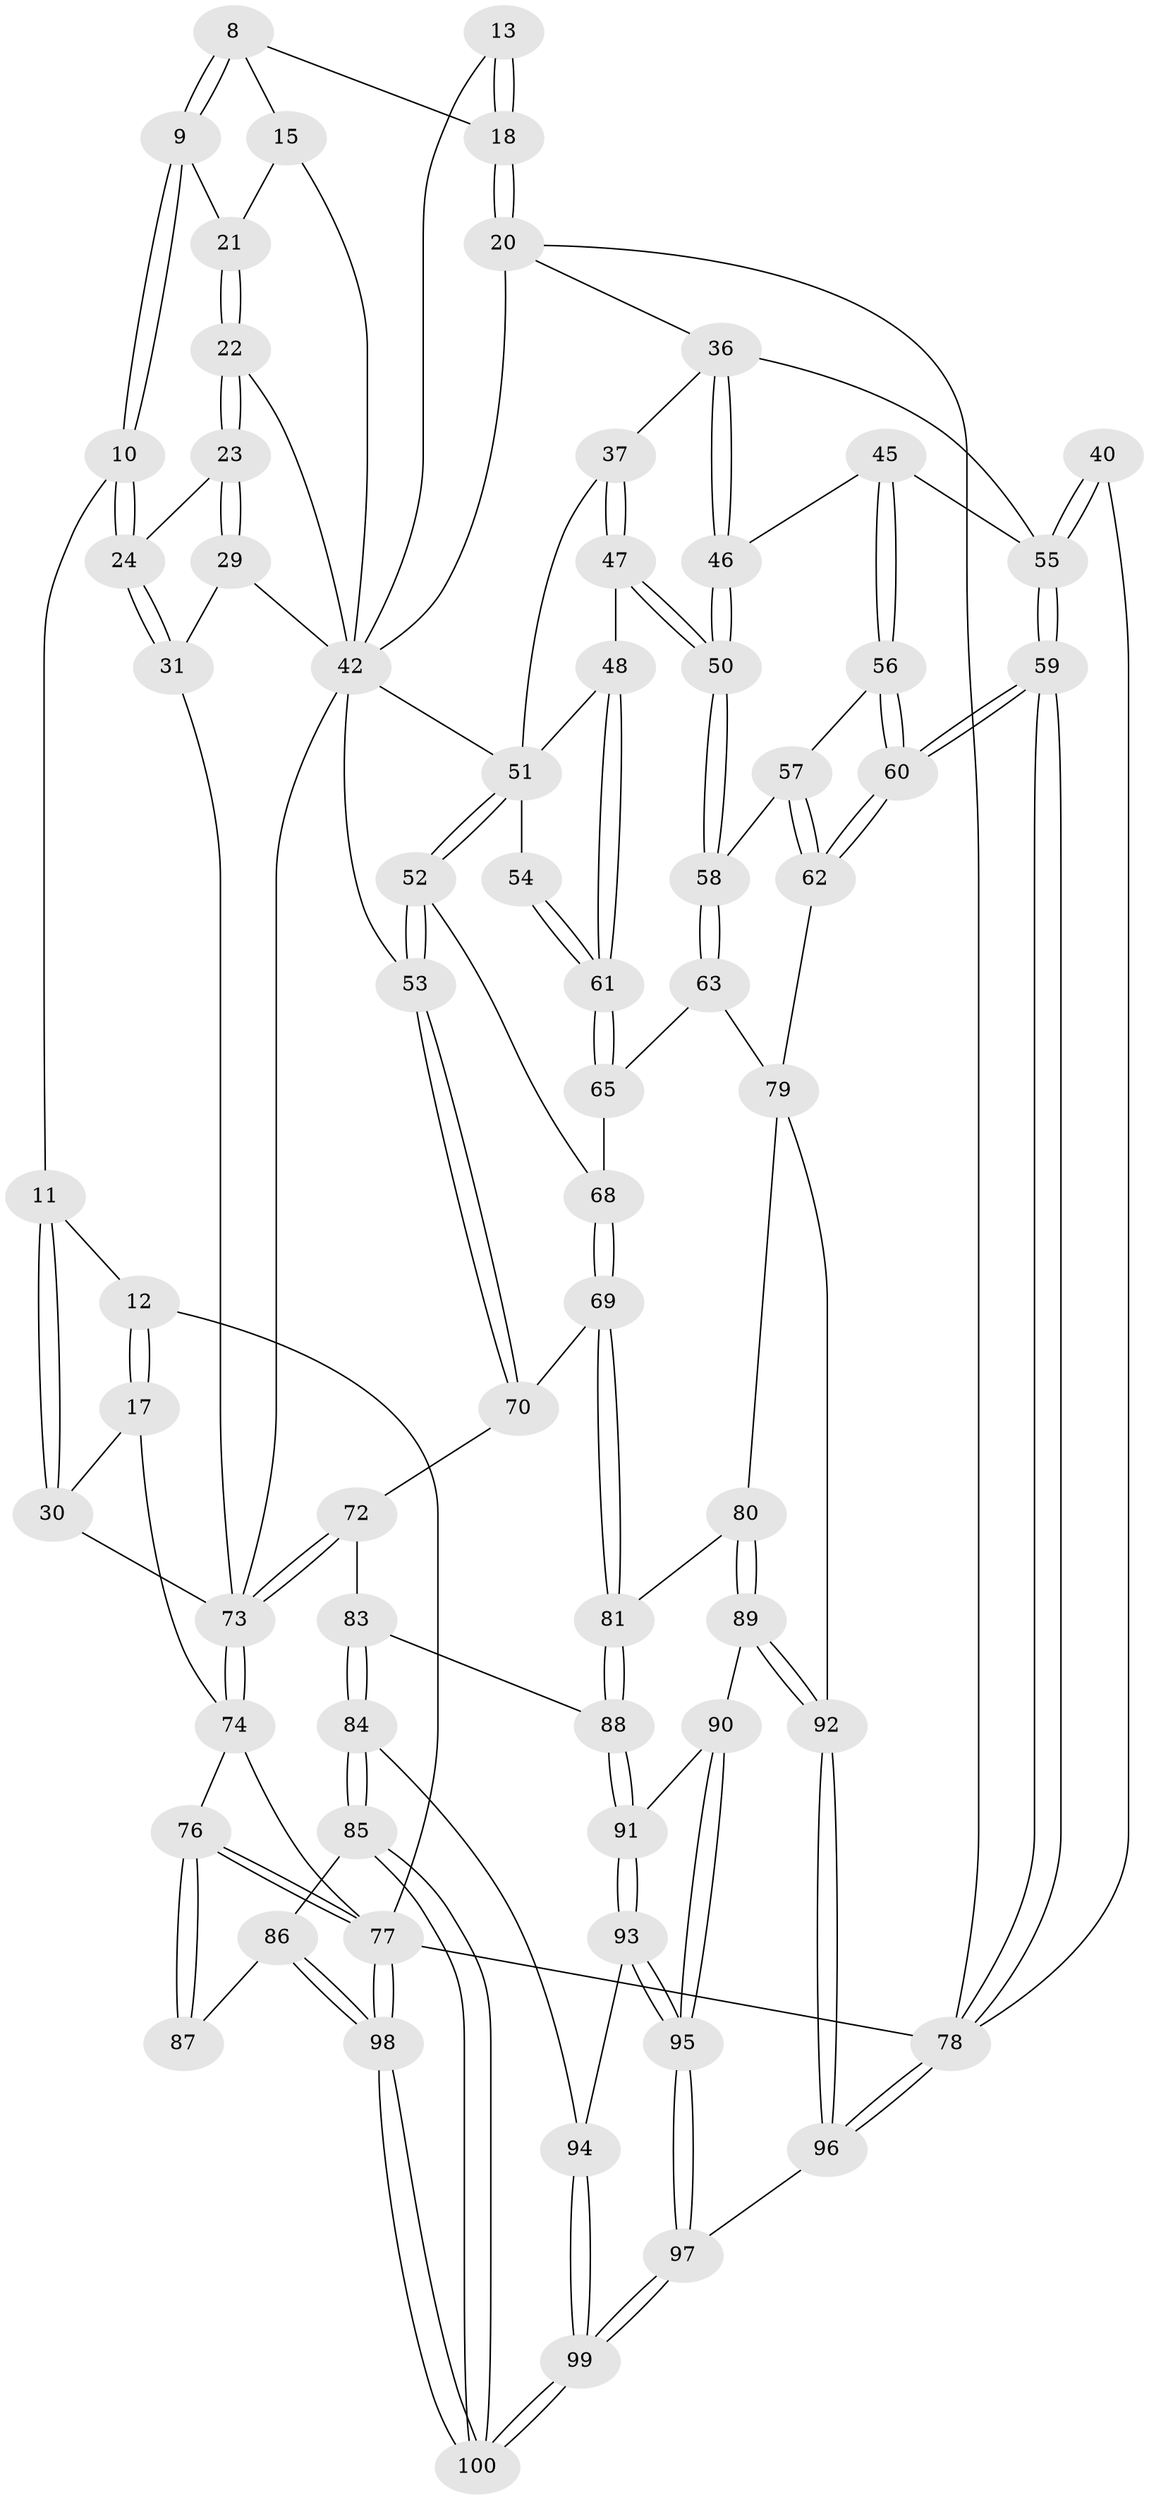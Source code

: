 // original degree distribution, {3: 0.03, 4: 0.25, 5: 0.47, 6: 0.25}
// Generated by graph-tools (version 1.1) at 2025/04/03/04/25 22:04:25]
// undirected, 70 vertices, 168 edges
graph export_dot {
graph [start="1"]
  node [color=gray90,style=filled];
  8 [pos="+0.2805611438561104+0.08779885364281816"];
  9 [pos="+0.27659654268255585+0.10452051723977773"];
  10 [pos="+0.22381717591031766+0.24167712023706106"];
  11 [pos="+0.1856231392437971+0.25124254835315574"];
  12 [pos="+0.091809105713469+0.10624630982040101"];
  13 [pos="+0.48333295342817645+0.1550706493828497"];
  15 [pos="+0.39018322549052287+0.1700613306362875"];
  17 [pos="+0+0.22297219550113825"];
  18 [pos="+0.5975624913774382+0.1882522412517927",super="+3+2"];
  20 [pos="+0.6157627288183861+0.26399594615582245",super="+19"];
  21 [pos="+0.35903955659986897+0.21641822483368045"];
  22 [pos="+0.36690536143786456+0.23399042227171013"];
  23 [pos="+0.328925879959847+0.2654623523501845"];
  24 [pos="+0.2460044276991095+0.2625372069581077"];
  29 [pos="+0.38958418264296923+0.3178278848641083"];
  30 [pos="+0.16255199143971488+0.2647338928776974"];
  31 [pos="+0.27110562819699036+0.3351824214890499"];
  36 [pos="+0.8266635795226825+0.35402476129275445",super="+35"];
  37 [pos="+0.8190590609119562+0.36107142348129034"];
  40 [pos="+1+0.2223794465017474"];
  42 [pos="+0.44990855334234037+0.44614641164348107",super="+28+25+14"];
  45 [pos="+0.9428320943306029+0.45243748386839133"];
  46 [pos="+0.8911585648004693+0.4380774596809101"];
  47 [pos="+0.8075986758284381+0.5035201272797648"];
  48 [pos="+0.7926385342884418+0.5096549499396156"];
  50 [pos="+0.8541172080890876+0.5098645340113485"];
  51 [pos="+0.6577536766285672+0.473903386523683",super="+39+49"];
  52 [pos="+0.6014136618051212+0.5230765003850164"];
  53 [pos="+0.5403374566240179+0.5192770795150681"];
  54 [pos="+0.6724784326120593+0.4782834073095288"];
  55 [pos="+1+0.5159353363376367",super="+44+41"];
  56 [pos="+0.9280188487674321+0.5228680846124418"];
  57 [pos="+0.8793134116490359+0.5240498555612227"];
  58 [pos="+0.8594188294889753+0.5190145273371347"];
  59 [pos="+1+0.9955786640743753"];
  60 [pos="+1+0.9754269086802358"];
  61 [pos="+0.7697596776843229+0.5455624868608776"];
  62 [pos="+1+0.9492250760031972"];
  63 [pos="+0.8367619126248961+0.6996069142673735"];
  65 [pos="+0.7638989191941544+0.6391295959240512",super="+64"];
  68 [pos="+0.6287209128644297+0.7192437515931686",super="+66"];
  69 [pos="+0.58644949238179+0.7559807317105229"];
  70 [pos="+0.5029452485690544+0.6616621915835775"];
  72 [pos="+0.22871859561819557+0.6176851751443185",super="+71"];
  73 [pos="+0.22656648491735581+0.6055613440953588",super="+33+34"];
  74 [pos="+0+0.6985870953099144",super="+43+16"];
  76 [pos="+0+0.9199952359638085",super="+75"];
  77 [pos="+0+1",super="+7"];
  78 [pos="+1+1",super="+5"];
  79 [pos="+0.6799421663062408+0.8502487560030538",super="+67"];
  80 [pos="+0.6075770220636372+0.8217079620996907"];
  81 [pos="+0.5847749189939235+0.768001382901531"];
  83 [pos="+0.31249375858710154+0.76185291564019"];
  84 [pos="+0.23866366436759298+0.9061695771093017"];
  85 [pos="+0.2179870567686102+0.9318188657158408"];
  86 [pos="+0.1422219375852776+0.902081297515587"];
  87 [pos="+0.05197672365932604+0.8407342836948563",super="+82"];
  88 [pos="+0.4048201217852371+0.8250994269400906"];
  89 [pos="+0.5672507583330705+0.9056044231609984"];
  90 [pos="+0.5099704370170557+0.9170751576394023"];
  91 [pos="+0.4172933585974927+0.857397294308666"];
  92 [pos="+0.6271656508403425+1"];
  93 [pos="+0.3994731547171417+0.9377100298599631"];
  94 [pos="+0.3863807631802981+0.9518269847899621"];
  95 [pos="+0.4781951360191679+0.9875308013448634"];
  96 [pos="+0.6853540541131158+1"];
  97 [pos="+0.5008159228629542+1"];
  98 [pos="+0+1"];
  99 [pos="+0.3033664857673806+1"];
  100 [pos="+0.24068293787196998+1"];
  8 -- 9;
  8 -- 9;
  8 -- 15;
  8 -- 18;
  9 -- 10;
  9 -- 10;
  9 -- 21;
  10 -- 11;
  10 -- 24;
  10 -- 24;
  11 -- 12;
  11 -- 30;
  11 -- 30;
  12 -- 17;
  12 -- 17;
  12 -- 77;
  13 -- 18 [weight=2];
  13 -- 18;
  13 -- 42;
  15 -- 21;
  15 -- 42;
  17 -- 30;
  17 -- 74;
  18 -- 20 [weight=2];
  18 -- 20;
  20 -- 78;
  20 -- 42;
  20 -- 36;
  21 -- 22;
  21 -- 22;
  22 -- 23;
  22 -- 23;
  22 -- 42;
  23 -- 24;
  23 -- 29;
  23 -- 29;
  24 -- 31;
  24 -- 31;
  29 -- 31;
  29 -- 42;
  30 -- 73;
  31 -- 73;
  36 -- 37;
  36 -- 46;
  36 -- 46;
  36 -- 55;
  37 -- 47;
  37 -- 47;
  37 -- 51;
  40 -- 55 [weight=2];
  40 -- 55;
  40 -- 78;
  42 -- 53;
  42 -- 73;
  42 -- 51;
  45 -- 46;
  45 -- 56;
  45 -- 56;
  45 -- 55;
  46 -- 50;
  46 -- 50;
  47 -- 48;
  47 -- 50;
  47 -- 50;
  48 -- 61;
  48 -- 61;
  48 -- 51;
  50 -- 58;
  50 -- 58;
  51 -- 52;
  51 -- 52;
  51 -- 54 [weight=2];
  52 -- 53;
  52 -- 53;
  52 -- 68;
  53 -- 70;
  53 -- 70;
  54 -- 61;
  54 -- 61;
  55 -- 59;
  55 -- 59;
  56 -- 57;
  56 -- 60;
  56 -- 60;
  57 -- 58;
  57 -- 62;
  57 -- 62;
  58 -- 63;
  58 -- 63;
  59 -- 60;
  59 -- 60;
  59 -- 78;
  59 -- 78;
  60 -- 62;
  60 -- 62;
  61 -- 65;
  61 -- 65;
  62 -- 79;
  63 -- 79;
  63 -- 65;
  65 -- 68 [weight=2];
  68 -- 69;
  68 -- 69;
  69 -- 70;
  69 -- 81;
  69 -- 81;
  70 -- 72;
  72 -- 73;
  72 -- 73;
  72 -- 83;
  73 -- 74 [weight=2];
  73 -- 74;
  74 -- 77;
  74 -- 76;
  76 -- 77;
  76 -- 77;
  76 -- 87 [weight=2];
  76 -- 87;
  77 -- 98;
  77 -- 98;
  77 -- 78 [weight=2];
  78 -- 96;
  78 -- 96;
  79 -- 80;
  79 -- 92;
  80 -- 81;
  80 -- 89;
  80 -- 89;
  81 -- 88;
  81 -- 88;
  83 -- 84;
  83 -- 84;
  83 -- 88;
  84 -- 85;
  84 -- 85;
  84 -- 94;
  85 -- 86;
  85 -- 100;
  85 -- 100;
  86 -- 87;
  86 -- 98;
  86 -- 98;
  88 -- 91;
  88 -- 91;
  89 -- 90;
  89 -- 92;
  89 -- 92;
  90 -- 91;
  90 -- 95;
  90 -- 95;
  91 -- 93;
  91 -- 93;
  92 -- 96;
  92 -- 96;
  93 -- 94;
  93 -- 95;
  93 -- 95;
  94 -- 99;
  94 -- 99;
  95 -- 97;
  95 -- 97;
  96 -- 97;
  97 -- 99;
  97 -- 99;
  98 -- 100;
  98 -- 100;
  99 -- 100;
  99 -- 100;
}
